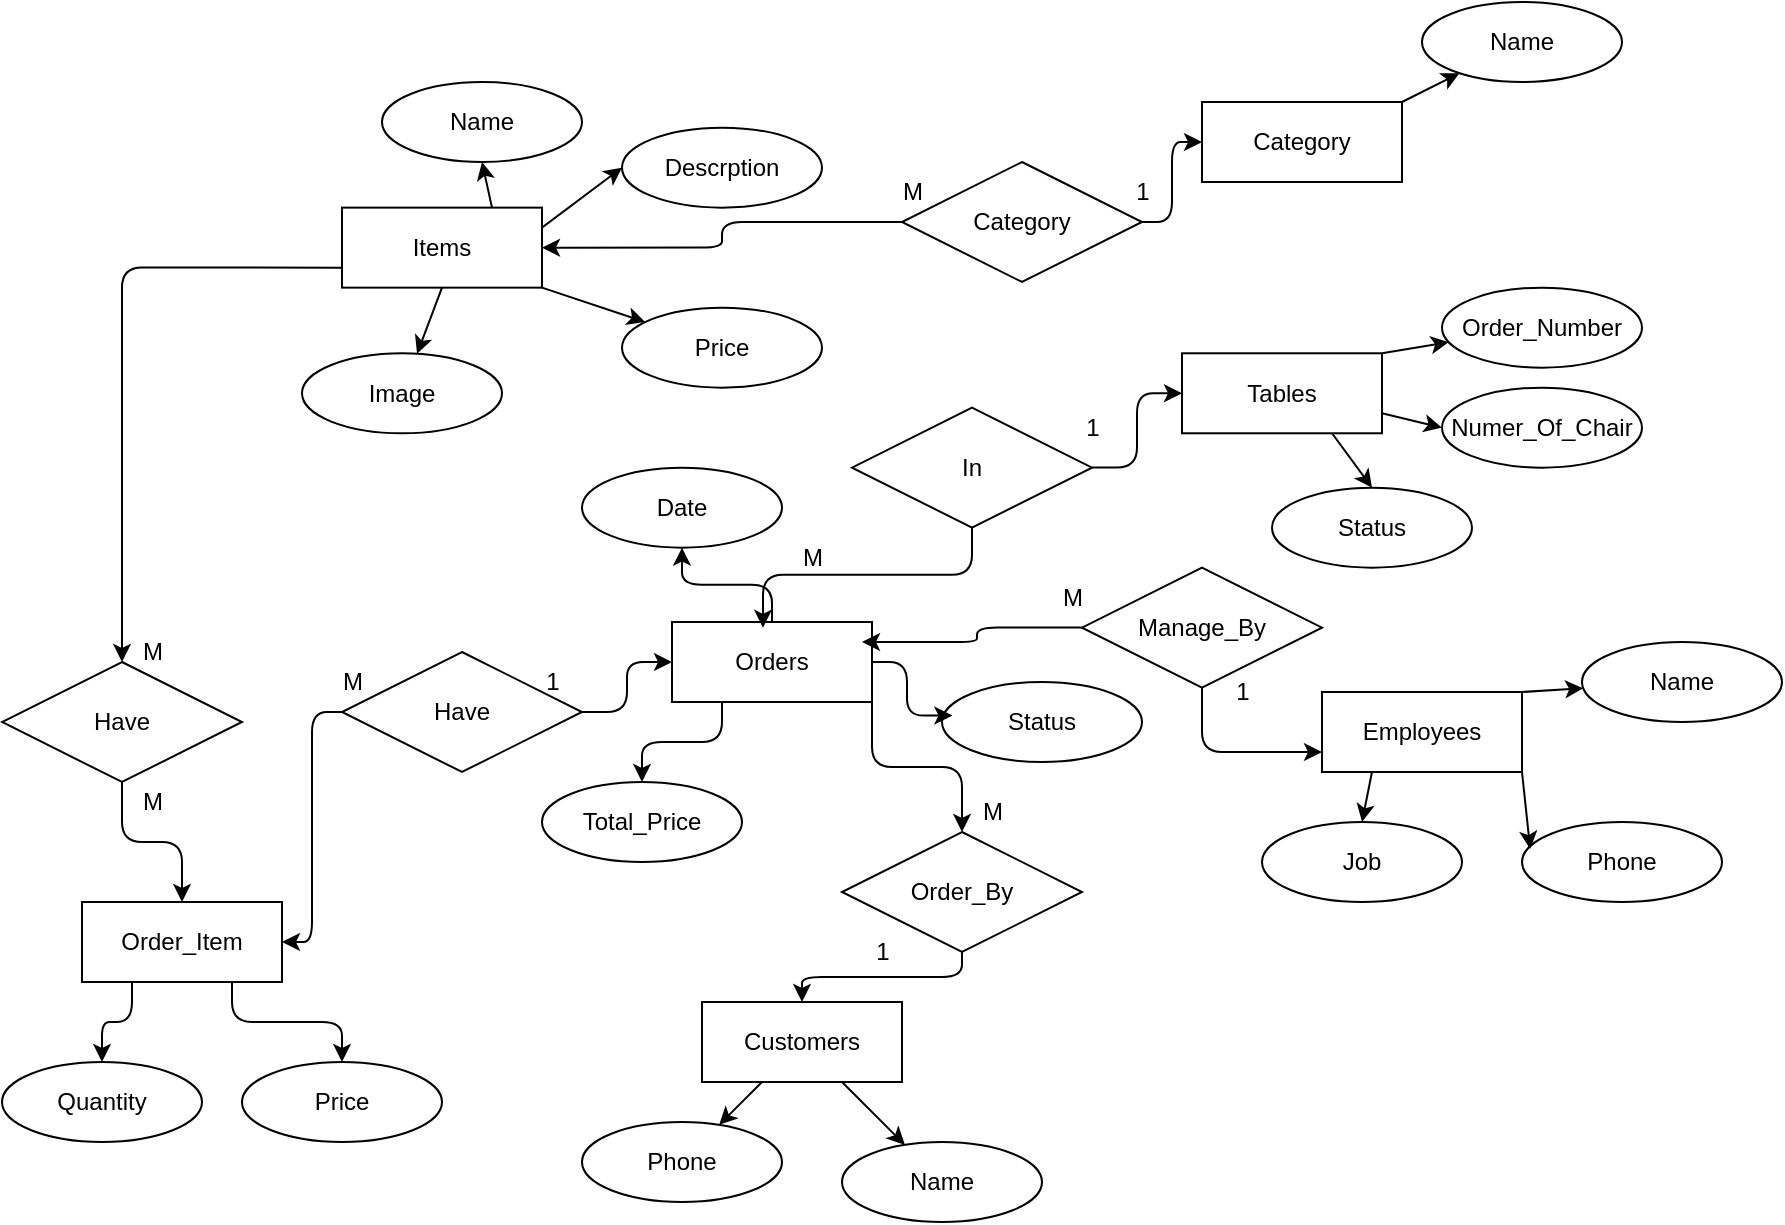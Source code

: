 <mxfile>
    <diagram id="bUJOs0fsnsDkMmi6UjHU" name="Page-1">
        <mxGraphModel dx="1532" dy="416" grid="1" gridSize="10" guides="1" tooltips="1" connect="1" arrows="1" fold="1" page="1" pageScale="1" pageWidth="850" pageHeight="1100" background="none" math="0" shadow="0">
            <root>
                <mxCell id="0"/>
                <mxCell id="1" parent="0"/>
                <mxCell id="7" style="edgeStyle=none;html=1;exitX=0.75;exitY=0;exitDx=0;exitDy=0;entryX=0.5;entryY=1;entryDx=0;entryDy=0;" edge="1" parent="1" source="2" target="3">
                    <mxGeometry relative="1" as="geometry"/>
                </mxCell>
                <mxCell id="9" style="edgeStyle=none;html=1;exitX=1;exitY=1;exitDx=0;exitDy=0;" edge="1" parent="1" source="2" target="5">
                    <mxGeometry relative="1" as="geometry"/>
                </mxCell>
                <mxCell id="10" style="edgeStyle=none;html=1;exitX=0.5;exitY=1;exitDx=0;exitDy=0;" edge="1" parent="1" source="2" target="6">
                    <mxGeometry relative="1" as="geometry"/>
                </mxCell>
                <mxCell id="102" style="edgeStyle=orthogonalEdgeStyle;html=1;exitX=0;exitY=0.75;exitDx=0;exitDy=0;" edge="1" parent="1" source="2" target="92">
                    <mxGeometry relative="1" as="geometry"/>
                </mxCell>
                <mxCell id="2" value="Items" style="whiteSpace=wrap;html=1;align=center;" vertex="1" parent="1">
                    <mxGeometry x="110" y="192.82" width="100" height="40" as="geometry"/>
                </mxCell>
                <mxCell id="3" value="Name" style="ellipse;whiteSpace=wrap;html=1;align=center;" vertex="1" parent="1">
                    <mxGeometry x="130" y="130" width="100" height="40" as="geometry"/>
                </mxCell>
                <mxCell id="4" value="Descrption" style="ellipse;whiteSpace=wrap;html=1;align=center;" vertex="1" parent="1">
                    <mxGeometry x="250" y="152.82" width="100" height="40" as="geometry"/>
                </mxCell>
                <mxCell id="5" value="Price" style="ellipse;whiteSpace=wrap;html=1;align=center;" vertex="1" parent="1">
                    <mxGeometry x="250" y="242.82" width="100" height="40" as="geometry"/>
                </mxCell>
                <mxCell id="6" value="Image" style="ellipse;whiteSpace=wrap;html=1;align=center;" vertex="1" parent="1">
                    <mxGeometry x="90" y="265.64" width="100" height="40" as="geometry"/>
                </mxCell>
                <mxCell id="8" style="edgeStyle=none;html=1;exitX=1;exitY=0.25;exitDx=0;exitDy=0;entryX=0;entryY=0.5;entryDx=0;entryDy=0;" edge="1" parent="1" source="2" target="4">
                    <mxGeometry relative="1" as="geometry"/>
                </mxCell>
                <mxCell id="13" style="edgeStyle=none;html=1;exitX=1;exitY=0;exitDx=0;exitDy=0;" edge="1" parent="1" source="11" target="12">
                    <mxGeometry relative="1" as="geometry"/>
                </mxCell>
                <mxCell id="11" value="Category" style="whiteSpace=wrap;html=1;align=center;" vertex="1" parent="1">
                    <mxGeometry x="540" y="140" width="100" height="40" as="geometry"/>
                </mxCell>
                <mxCell id="12" value="Name" style="ellipse;whiteSpace=wrap;html=1;align=center;" vertex="1" parent="1">
                    <mxGeometry x="650" y="90" width="100" height="40" as="geometry"/>
                </mxCell>
                <mxCell id="17" style="edgeStyle=none;html=1;exitX=1;exitY=0;exitDx=0;exitDy=0;" edge="1" parent="1" source="15" target="16">
                    <mxGeometry relative="1" as="geometry"/>
                </mxCell>
                <mxCell id="19" style="edgeStyle=none;html=1;exitX=1;exitY=0.75;exitDx=0;exitDy=0;entryX=0;entryY=0.5;entryDx=0;entryDy=0;" edge="1" parent="1" source="15" target="18">
                    <mxGeometry relative="1" as="geometry"/>
                </mxCell>
                <mxCell id="22" style="edgeStyle=none;html=1;exitX=0.75;exitY=1;exitDx=0;exitDy=0;entryX=0.5;entryY=0;entryDx=0;entryDy=0;" edge="1" parent="1" source="15" target="21">
                    <mxGeometry relative="1" as="geometry"/>
                </mxCell>
                <mxCell id="15" value="Tables" style="whiteSpace=wrap;html=1;align=center;" vertex="1" parent="1">
                    <mxGeometry x="530" y="265.64" width="100" height="40" as="geometry"/>
                </mxCell>
                <mxCell id="16" value="Order_Number" style="ellipse;whiteSpace=wrap;html=1;align=center;" vertex="1" parent="1">
                    <mxGeometry x="660" y="232.82" width="100" height="40" as="geometry"/>
                </mxCell>
                <mxCell id="18" value="Numer_Of_Chair" style="ellipse;whiteSpace=wrap;html=1;align=center;" vertex="1" parent="1">
                    <mxGeometry x="660" y="282.82" width="100" height="40" as="geometry"/>
                </mxCell>
                <mxCell id="21" value="Status" style="ellipse;whiteSpace=wrap;html=1;align=center;" vertex="1" parent="1">
                    <mxGeometry x="575" y="332.82" width="100" height="40" as="geometry"/>
                </mxCell>
                <mxCell id="27" value="Status" style="ellipse;whiteSpace=wrap;html=1;align=center;" vertex="1" parent="1">
                    <mxGeometry x="410" y="430" width="100" height="40" as="geometry"/>
                </mxCell>
                <mxCell id="31" value="1" style="text;html=1;align=center;verticalAlign=middle;resizable=0;points=[];autosize=1;strokeColor=none;fillColor=none;" vertex="1" parent="1">
                    <mxGeometry x="470" y="287.82" width="30" height="30" as="geometry"/>
                </mxCell>
                <mxCell id="32" value="M" style="text;html=1;align=center;verticalAlign=middle;resizable=0;points=[];autosize=1;strokeColor=none;fillColor=none;" vertex="1" parent="1">
                    <mxGeometry x="330" y="352.82" width="30" height="30" as="geometry"/>
                </mxCell>
                <mxCell id="46" style="edgeStyle=none;html=1;exitX=0.25;exitY=1;exitDx=0;exitDy=0;entryX=0.5;entryY=0;entryDx=0;entryDy=0;" edge="1" parent="1" source="33" target="44">
                    <mxGeometry relative="1" as="geometry"/>
                </mxCell>
                <mxCell id="48" style="edgeStyle=none;html=1;exitX=1;exitY=0;exitDx=0;exitDy=0;" edge="1" parent="1" source="33" target="42">
                    <mxGeometry relative="1" as="geometry"/>
                </mxCell>
                <mxCell id="33" value="Employees" style="whiteSpace=wrap;html=1;align=center;" vertex="1" parent="1">
                    <mxGeometry x="600" y="435" width="100" height="40" as="geometry"/>
                </mxCell>
                <mxCell id="42" value="Name" style="ellipse;whiteSpace=wrap;html=1;align=center;" vertex="1" parent="1">
                    <mxGeometry x="730" y="410" width="100" height="40" as="geometry"/>
                </mxCell>
                <mxCell id="43" value="Phone" style="ellipse;whiteSpace=wrap;html=1;align=center;" vertex="1" parent="1">
                    <mxGeometry x="700" y="500" width="100" height="40" as="geometry"/>
                </mxCell>
                <mxCell id="44" value="Job" style="ellipse;whiteSpace=wrap;html=1;align=center;" vertex="1" parent="1">
                    <mxGeometry x="570" y="500" width="100" height="40" as="geometry"/>
                </mxCell>
                <mxCell id="47" style="edgeStyle=none;html=1;exitX=1;exitY=1;exitDx=0;exitDy=0;entryX=0.041;entryY=0.339;entryDx=0;entryDy=0;entryPerimeter=0;" edge="1" parent="1" source="33" target="43">
                    <mxGeometry relative="1" as="geometry"/>
                </mxCell>
                <mxCell id="54" value="" style="edgeStyle=none;html=1;" edge="1" parent="1" source="49" target="53">
                    <mxGeometry relative="1" as="geometry"/>
                </mxCell>
                <mxCell id="57" value="" style="edgeStyle=none;html=1;" edge="1" parent="1" source="49" target="55">
                    <mxGeometry relative="1" as="geometry"/>
                </mxCell>
                <mxCell id="49" value="Customers" style="whiteSpace=wrap;html=1;align=center;" vertex="1" parent="1">
                    <mxGeometry x="290" y="590" width="100" height="40" as="geometry"/>
                </mxCell>
                <mxCell id="53" value="Name" style="ellipse;whiteSpace=wrap;html=1;align=center;" vertex="1" parent="1">
                    <mxGeometry x="360" y="660" width="100" height="40" as="geometry"/>
                </mxCell>
                <mxCell id="55" value="Phone" style="ellipse;whiteSpace=wrap;html=1;align=center;" vertex="1" parent="1">
                    <mxGeometry x="230" y="650" width="100" height="40" as="geometry"/>
                </mxCell>
                <mxCell id="80" style="edgeStyle=orthogonalEdgeStyle;html=1;" edge="1" parent="1" source="72" target="79">
                    <mxGeometry relative="1" as="geometry"/>
                </mxCell>
                <mxCell id="85" style="edgeStyle=orthogonalEdgeStyle;html=1;exitX=0.25;exitY=1;exitDx=0;exitDy=0;entryX=0.5;entryY=0;entryDx=0;entryDy=0;" edge="1" parent="1" source="72" target="84">
                    <mxGeometry relative="1" as="geometry"/>
                </mxCell>
                <mxCell id="109" style="edgeStyle=orthogonalEdgeStyle;html=1;exitX=1;exitY=1;exitDx=0;exitDy=0;entryX=0.5;entryY=0;entryDx=0;entryDy=0;" edge="1" parent="1" source="72" target="108">
                    <mxGeometry relative="1" as="geometry"/>
                </mxCell>
                <mxCell id="72" value="Orders" style="whiteSpace=wrap;html=1;align=center;" vertex="1" parent="1">
                    <mxGeometry x="275" y="400" width="100" height="40" as="geometry"/>
                </mxCell>
                <mxCell id="76" style="edgeStyle=orthogonalEdgeStyle;html=1;entryX=0;entryY=0.5;entryDx=0;entryDy=0;" edge="1" parent="1" source="75" target="15">
                    <mxGeometry relative="1" as="geometry"/>
                </mxCell>
                <mxCell id="75" value="In" style="shape=rhombus;perimeter=rhombusPerimeter;whiteSpace=wrap;html=1;align=center;" vertex="1" parent="1">
                    <mxGeometry x="365" y="292.82" width="120" height="60" as="geometry"/>
                </mxCell>
                <mxCell id="78" style="edgeStyle=orthogonalEdgeStyle;html=1;entryX=0.455;entryY=0.073;entryDx=0;entryDy=0;entryPerimeter=0;" edge="1" parent="1" source="75" target="72">
                    <mxGeometry relative="1" as="geometry"/>
                </mxCell>
                <mxCell id="79" value="Date" style="ellipse;whiteSpace=wrap;html=1;align=center;" vertex="1" parent="1">
                    <mxGeometry x="230" y="322.82" width="100" height="40" as="geometry"/>
                </mxCell>
                <mxCell id="81" style="edgeStyle=orthogonalEdgeStyle;html=1;entryX=0.052;entryY=0.419;entryDx=0;entryDy=0;entryPerimeter=0;" edge="1" parent="1" source="72" target="27">
                    <mxGeometry relative="1" as="geometry"/>
                </mxCell>
                <mxCell id="84" value="Total_Price" style="ellipse;whiteSpace=wrap;html=1;align=center;" vertex="1" parent="1">
                    <mxGeometry x="210" y="480" width="100" height="40" as="geometry"/>
                </mxCell>
                <mxCell id="118" style="edgeStyle=orthogonalEdgeStyle;html=1;exitX=0.75;exitY=1;exitDx=0;exitDy=0;entryX=0.5;entryY=0;entryDx=0;entryDy=0;" edge="1" parent="1" source="86" target="117">
                    <mxGeometry relative="1" as="geometry"/>
                </mxCell>
                <mxCell id="120" style="edgeStyle=orthogonalEdgeStyle;html=1;exitX=0.25;exitY=1;exitDx=0;exitDy=0;entryX=0.5;entryY=0;entryDx=0;entryDy=0;" edge="1" parent="1" source="86" target="119">
                    <mxGeometry relative="1" as="geometry"/>
                </mxCell>
                <mxCell id="86" value="Order_Item" style="whiteSpace=wrap;html=1;align=center;" vertex="1" parent="1">
                    <mxGeometry x="-20" y="540" width="100" height="40" as="geometry"/>
                </mxCell>
                <mxCell id="94" style="edgeStyle=orthogonalEdgeStyle;html=1;" edge="1" parent="1" source="92" target="86">
                    <mxGeometry relative="1" as="geometry"/>
                </mxCell>
                <mxCell id="92" value="Have" style="shape=rhombus;perimeter=rhombusPerimeter;whiteSpace=wrap;html=1;align=center;" vertex="1" parent="1">
                    <mxGeometry x="-60" y="420" width="120" height="60" as="geometry"/>
                </mxCell>
                <mxCell id="95" value="M" style="text;html=1;align=center;verticalAlign=middle;resizable=0;points=[];autosize=1;strokeColor=none;fillColor=none;" vertex="1" parent="1">
                    <mxGeometry y="400" width="30" height="30" as="geometry"/>
                </mxCell>
                <mxCell id="96" value="M" style="text;html=1;align=center;verticalAlign=middle;resizable=0;points=[];autosize=1;strokeColor=none;fillColor=none;" vertex="1" parent="1">
                    <mxGeometry y="475" width="30" height="30" as="geometry"/>
                </mxCell>
                <mxCell id="98" style="edgeStyle=orthogonalEdgeStyle;html=1;exitX=0;exitY=0.5;exitDx=0;exitDy=0;entryX=1;entryY=0.5;entryDx=0;entryDy=0;" edge="1" parent="1" source="97" target="86">
                    <mxGeometry relative="1" as="geometry"/>
                </mxCell>
                <mxCell id="99" style="edgeStyle=orthogonalEdgeStyle;html=1;exitX=1;exitY=0.5;exitDx=0;exitDy=0;entryX=0;entryY=0.5;entryDx=0;entryDy=0;" edge="1" parent="1" source="97" target="72">
                    <mxGeometry relative="1" as="geometry"/>
                </mxCell>
                <mxCell id="97" value="Have" style="shape=rhombus;perimeter=rhombusPerimeter;whiteSpace=wrap;html=1;align=center;" vertex="1" parent="1">
                    <mxGeometry x="110" y="415" width="120" height="60" as="geometry"/>
                </mxCell>
                <mxCell id="100" value="1" style="text;html=1;align=center;verticalAlign=middle;resizable=0;points=[];autosize=1;strokeColor=none;fillColor=none;" vertex="1" parent="1">
                    <mxGeometry x="200" y="415" width="30" height="30" as="geometry"/>
                </mxCell>
                <mxCell id="101" value="M" style="text;html=1;align=center;verticalAlign=middle;resizable=0;points=[];autosize=1;strokeColor=none;fillColor=none;" vertex="1" parent="1">
                    <mxGeometry x="100" y="415" width="30" height="30" as="geometry"/>
                </mxCell>
                <mxCell id="104" style="edgeStyle=orthogonalEdgeStyle;html=1;entryX=1;entryY=0.5;entryDx=0;entryDy=0;" edge="1" parent="1" source="103" target="2">
                    <mxGeometry relative="1" as="geometry"/>
                </mxCell>
                <mxCell id="105" style="edgeStyle=orthogonalEdgeStyle;html=1;entryX=0;entryY=0.5;entryDx=0;entryDy=0;" edge="1" parent="1" source="103" target="11">
                    <mxGeometry relative="1" as="geometry"/>
                </mxCell>
                <mxCell id="103" value="Category" style="shape=rhombus;perimeter=rhombusPerimeter;whiteSpace=wrap;html=1;align=center;" vertex="1" parent="1">
                    <mxGeometry x="390" y="170" width="120" height="60" as="geometry"/>
                </mxCell>
                <mxCell id="106" value="1" style="text;html=1;align=center;verticalAlign=middle;resizable=0;points=[];autosize=1;strokeColor=none;fillColor=none;" vertex="1" parent="1">
                    <mxGeometry x="495" y="170" width="30" height="30" as="geometry"/>
                </mxCell>
                <mxCell id="107" value="M" style="text;html=1;align=center;verticalAlign=middle;resizable=0;points=[];autosize=1;strokeColor=none;fillColor=none;" vertex="1" parent="1">
                    <mxGeometry x="380" y="170" width="30" height="30" as="geometry"/>
                </mxCell>
                <mxCell id="110" style="edgeStyle=orthogonalEdgeStyle;html=1;exitX=0.5;exitY=1;exitDx=0;exitDy=0;entryX=0.5;entryY=0;entryDx=0;entryDy=0;" edge="1" parent="1" source="108" target="49">
                    <mxGeometry relative="1" as="geometry"/>
                </mxCell>
                <mxCell id="108" value="Order_By" style="shape=rhombus;perimeter=rhombusPerimeter;whiteSpace=wrap;html=1;align=center;" vertex="1" parent="1">
                    <mxGeometry x="360" y="505" width="120" height="60" as="geometry"/>
                </mxCell>
                <mxCell id="111" value="M" style="text;html=1;align=center;verticalAlign=middle;resizable=0;points=[];autosize=1;strokeColor=none;fillColor=none;" vertex="1" parent="1">
                    <mxGeometry x="420" y="480" width="30" height="30" as="geometry"/>
                </mxCell>
                <mxCell id="112" value="1" style="text;html=1;align=center;verticalAlign=middle;resizable=0;points=[];autosize=1;strokeColor=none;fillColor=none;" vertex="1" parent="1">
                    <mxGeometry x="365" y="550" width="30" height="30" as="geometry"/>
                </mxCell>
                <mxCell id="114" style="edgeStyle=orthogonalEdgeStyle;html=1;entryX=0;entryY=0.75;entryDx=0;entryDy=0;" edge="1" parent="1" source="113" target="33">
                    <mxGeometry relative="1" as="geometry">
                        <mxPoint x="660" y="430" as="targetPoint"/>
                    </mxGeometry>
                </mxCell>
                <mxCell id="113" value="Manage_By" style="shape=rhombus;perimeter=rhombusPerimeter;whiteSpace=wrap;html=1;align=center;" vertex="1" parent="1">
                    <mxGeometry x="480" y="372.82" width="120" height="60" as="geometry"/>
                </mxCell>
                <mxCell id="116" style="edgeStyle=orthogonalEdgeStyle;html=1;entryX=0.95;entryY=0.25;entryDx=0;entryDy=0;entryPerimeter=0;" edge="1" parent="1" source="113" target="72">
                    <mxGeometry relative="1" as="geometry"/>
                </mxCell>
                <mxCell id="117" value="Price" style="ellipse;whiteSpace=wrap;html=1;align=center;" vertex="1" parent="1">
                    <mxGeometry x="60" y="620" width="100" height="40" as="geometry"/>
                </mxCell>
                <mxCell id="119" value="Quantity" style="ellipse;whiteSpace=wrap;html=1;align=center;" vertex="1" parent="1">
                    <mxGeometry x="-60" y="620" width="100" height="40" as="geometry"/>
                </mxCell>
                <mxCell id="121" value="M" style="text;html=1;align=center;verticalAlign=middle;resizable=0;points=[];autosize=1;strokeColor=none;fillColor=none;" vertex="1" parent="1">
                    <mxGeometry x="460" y="372.82" width="30" height="30" as="geometry"/>
                </mxCell>
                <mxCell id="122" value="1" style="text;html=1;align=center;verticalAlign=middle;resizable=0;points=[];autosize=1;strokeColor=none;fillColor=none;" vertex="1" parent="1">
                    <mxGeometry x="545" y="420" width="30" height="30" as="geometry"/>
                </mxCell>
            </root>
        </mxGraphModel>
    </diagram>
</mxfile>